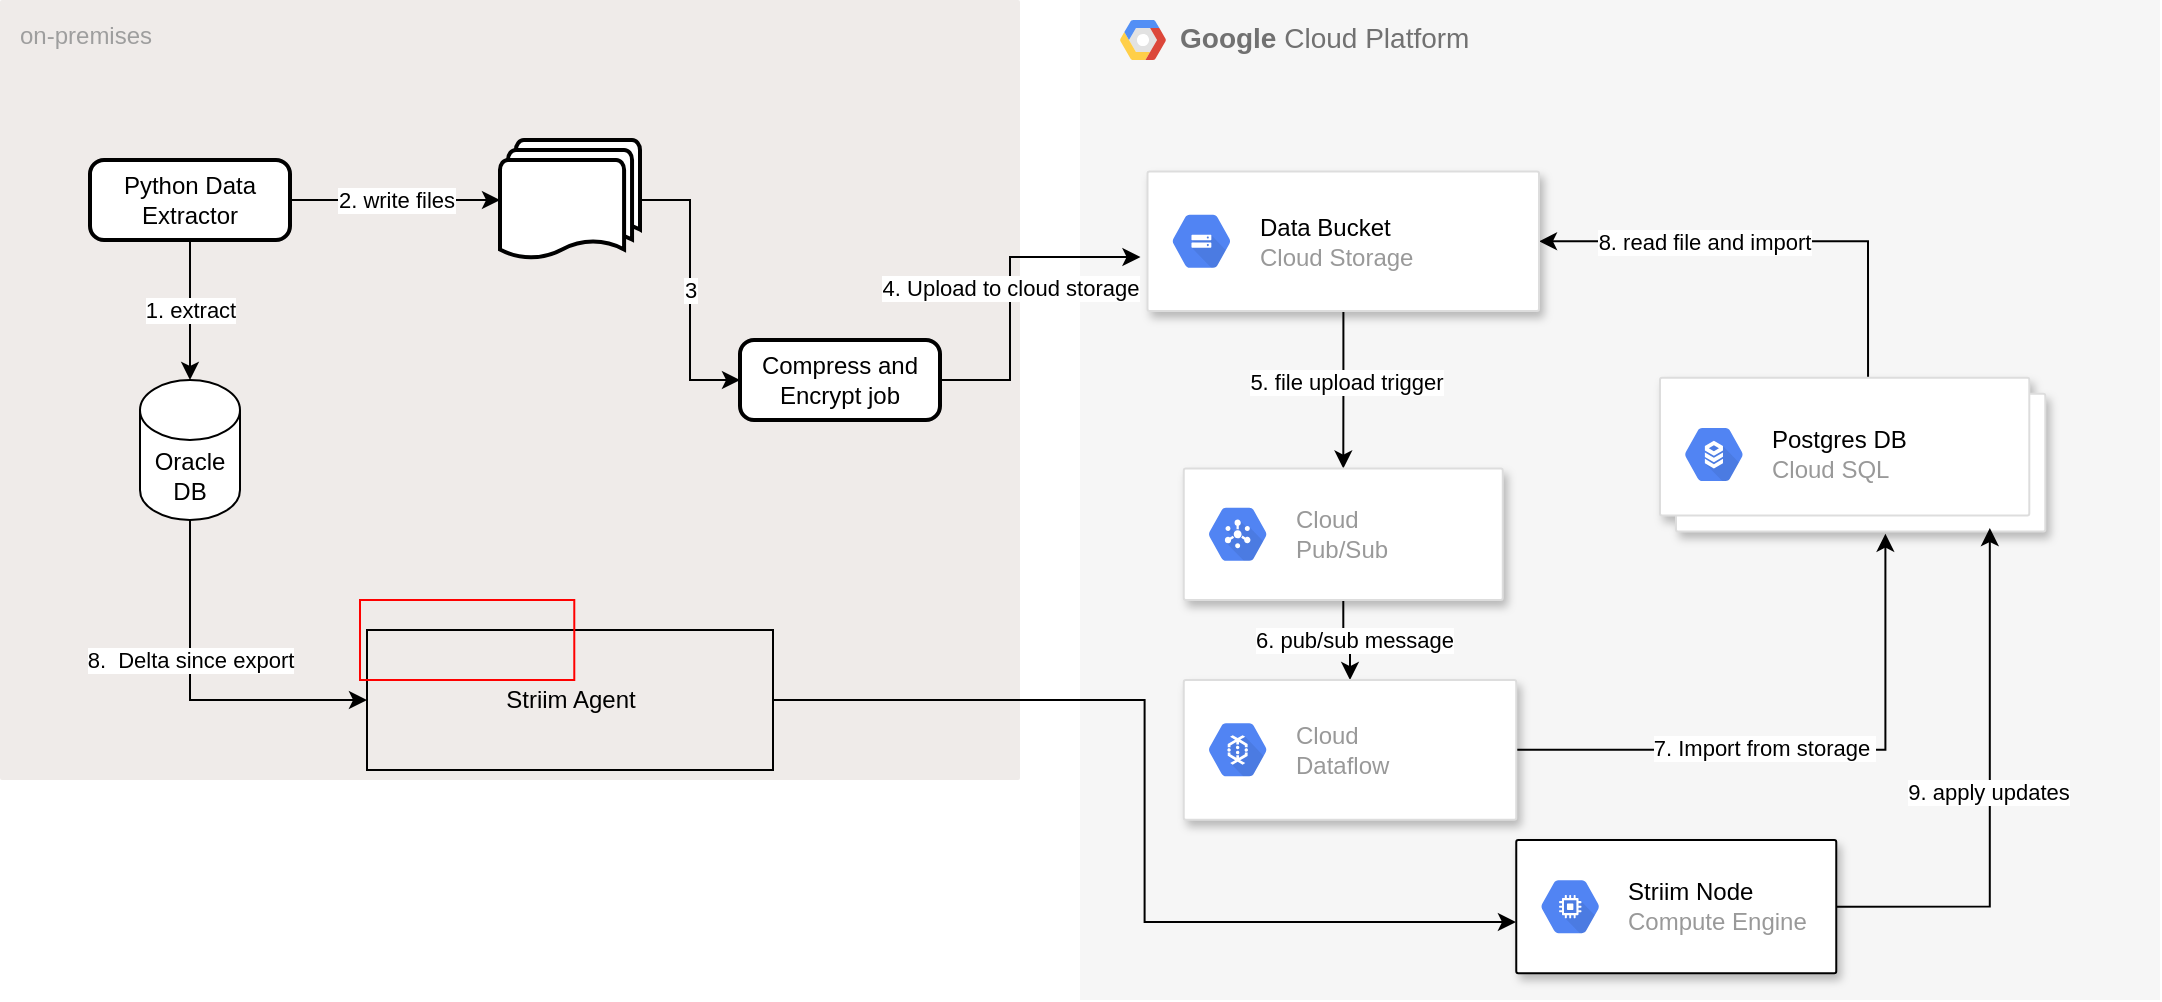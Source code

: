 <mxfile version="17.2.4" type="github">
  <diagram id="t_P3gsFaBcVCSj9vgDMI" name="Page-1">
    <mxGraphModel dx="2156" dy="794" grid="1" gridSize="10" guides="1" tooltips="1" connect="1" arrows="1" fold="1" page="1" pageScale="1" pageWidth="850" pageHeight="1100" math="0" shadow="0">
      <root>
        <mxCell id="0" />
        <mxCell id="1" parent="0" />
        <mxCell id="iIBV2gQS5b1Jp9MgBIpt-1" value="on-premises" style="sketch=0;points=[[0,0,0],[0.25,0,0],[0.5,0,0],[0.75,0,0],[1,0,0],[1,0.25,0],[1,0.5,0],[1,0.75,0],[1,1,0],[0.75,1,0],[0.5,1,0],[0.25,1,0],[0,1,0],[0,0.75,0],[0,0.5,0],[0,0.25,0]];rounded=1;absoluteArcSize=1;arcSize=2;html=1;strokeColor=none;gradientColor=none;shadow=0;dashed=0;fontSize=12;fontColor=#9E9E9E;align=left;verticalAlign=top;spacing=10;spacingTop=-4;fillColor=#EFEBE9;" vertex="1" parent="1">
          <mxGeometry x="-240" y="140" width="510" height="390" as="geometry" />
        </mxCell>
        <mxCell id="iIBV2gQS5b1Jp9MgBIpt-2" value="&lt;b&gt;Google &lt;/b&gt;Cloud Platform" style="fillColor=#F6F6F6;strokeColor=none;shadow=0;gradientColor=none;fontSize=14;align=left;spacing=10;fontColor=#717171;9E9E9E;verticalAlign=top;spacingTop=-4;fontStyle=0;spacingLeft=40;html=1;" vertex="1" parent="1">
          <mxGeometry x="300" y="140" width="540" height="500" as="geometry" />
        </mxCell>
        <mxCell id="iIBV2gQS5b1Jp9MgBIpt-3" value="" style="shape=mxgraph.gcp2.google_cloud_platform;fillColor=#F6F6F6;strokeColor=none;shadow=0;gradientColor=none;" vertex="1" parent="iIBV2gQS5b1Jp9MgBIpt-2">
          <mxGeometry width="23" height="20" relative="1" as="geometry">
            <mxPoint x="20" y="10" as="offset" />
          </mxGeometry>
        </mxCell>
        <mxCell id="iIBV2gQS5b1Jp9MgBIpt-18" style="edgeStyle=orthogonalEdgeStyle;rounded=0;orthogonalLoop=1;jettySize=auto;html=1;entryX=1;entryY=0.5;entryDx=0;entryDy=0;exitX=0.54;exitY=0;exitDx=0;exitDy=0;exitPerimeter=0;" edge="1" parent="iIBV2gQS5b1Jp9MgBIpt-2" source="iIBV2gQS5b1Jp9MgBIpt-5" target="iIBV2gQS5b1Jp9MgBIpt-7">
          <mxGeometry relative="1" as="geometry" />
        </mxCell>
        <mxCell id="iIBV2gQS5b1Jp9MgBIpt-19" value="8. read file and import" style="edgeLabel;html=1;align=center;verticalAlign=middle;resizable=0;points=[];" vertex="1" connectable="0" parent="iIBV2gQS5b1Jp9MgBIpt-18">
          <mxGeometry x="0.515" relative="1" as="geometry">
            <mxPoint x="26" as="offset" />
          </mxGeometry>
        </mxCell>
        <mxCell id="iIBV2gQS5b1Jp9MgBIpt-5" value="" style="shape=mxgraph.gcp2.doubleRect;strokeColor=#dddddd;shadow=1;strokeWidth=1;" vertex="1" parent="iIBV2gQS5b1Jp9MgBIpt-2">
          <mxGeometry x="290" y="188.889" width="192.65" height="76.822" as="geometry" />
        </mxCell>
        <mxCell id="iIBV2gQS5b1Jp9MgBIpt-6" value="&lt;font color=&quot;#000000&quot;&gt;Postgres DB&lt;/font&gt;&lt;br&gt;Cloud SQL" style="sketch=0;dashed=0;connectable=0;html=1;fillColor=#5184F3;strokeColor=none;shape=mxgraph.gcp2.hexIcon;prIcon=cloud_sql;part=1;labelPosition=right;verticalLabelPosition=middle;align=left;verticalAlign=middle;spacingLeft=5;fontColor=#999999;fontSize=12;" vertex="1" parent="iIBV2gQS5b1Jp9MgBIpt-5">
          <mxGeometry y="0.5" width="44" height="39" relative="1" as="geometry">
            <mxPoint x="5" y="-19.5" as="offset" />
          </mxGeometry>
        </mxCell>
        <mxCell id="iIBV2gQS5b1Jp9MgBIpt-11" style="edgeStyle=orthogonalEdgeStyle;rounded=0;orthogonalLoop=1;jettySize=auto;html=1;" edge="1" parent="iIBV2gQS5b1Jp9MgBIpt-2" source="iIBV2gQS5b1Jp9MgBIpt-7" target="iIBV2gQS5b1Jp9MgBIpt-9">
          <mxGeometry relative="1" as="geometry" />
        </mxCell>
        <mxCell id="iIBV2gQS5b1Jp9MgBIpt-12" value="5. file upload trigger" style="edgeLabel;html=1;align=center;verticalAlign=middle;resizable=0;points=[];" vertex="1" connectable="0" parent="iIBV2gQS5b1Jp9MgBIpt-11">
          <mxGeometry x="-0.097" y="1" relative="1" as="geometry">
            <mxPoint as="offset" />
          </mxGeometry>
        </mxCell>
        <mxCell id="iIBV2gQS5b1Jp9MgBIpt-7" value="" style="strokeColor=#dddddd;shadow=1;strokeWidth=1;rounded=1;absoluteArcSize=1;arcSize=2;" vertex="1" parent="iIBV2gQS5b1Jp9MgBIpt-2">
          <mxGeometry x="33.75" y="85.711" width="195.75" height="69.844" as="geometry" />
        </mxCell>
        <mxCell id="iIBV2gQS5b1Jp9MgBIpt-8" value="&lt;font color=&quot;#000000&quot;&gt;Data Bucket&lt;/font&gt;&lt;br&gt;Cloud Storage" style="sketch=0;dashed=0;connectable=0;html=1;fillColor=#5184F3;strokeColor=none;shape=mxgraph.gcp2.hexIcon;prIcon=cloud_storage;part=1;labelPosition=right;verticalLabelPosition=middle;align=left;verticalAlign=middle;spacingLeft=5;fontColor=#999999;fontSize=12;" vertex="1" parent="iIBV2gQS5b1Jp9MgBIpt-7">
          <mxGeometry y="0.5" width="44" height="39" relative="1" as="geometry">
            <mxPoint x="5" y="-19.5" as="offset" />
          </mxGeometry>
        </mxCell>
        <mxCell id="iIBV2gQS5b1Jp9MgBIpt-15" style="edgeStyle=orthogonalEdgeStyle;rounded=0;orthogonalLoop=1;jettySize=auto;html=1;entryX=0.5;entryY=0;entryDx=0;entryDy=0;" edge="1" parent="iIBV2gQS5b1Jp9MgBIpt-2" source="iIBV2gQS5b1Jp9MgBIpt-9" target="iIBV2gQS5b1Jp9MgBIpt-13">
          <mxGeometry relative="1" as="geometry" />
        </mxCell>
        <mxCell id="iIBV2gQS5b1Jp9MgBIpt-27" value="6. pub/sub message" style="edgeLabel;html=1;align=center;verticalAlign=middle;resizable=0;points=[];" vertex="1" connectable="0" parent="iIBV2gQS5b1Jp9MgBIpt-15">
          <mxGeometry x="0.095" y="2" relative="1" as="geometry">
            <mxPoint as="offset" />
          </mxGeometry>
        </mxCell>
        <mxCell id="iIBV2gQS5b1Jp9MgBIpt-9" value="" style="strokeColor=#dddddd;shadow=1;strokeWidth=1;rounded=1;absoluteArcSize=1;arcSize=2;" vertex="1" parent="iIBV2gQS5b1Jp9MgBIpt-2">
          <mxGeometry x="51.88" y="234.289" width="159.5" height="65.711" as="geometry" />
        </mxCell>
        <mxCell id="iIBV2gQS5b1Jp9MgBIpt-10" value="Cloud&#xa;Pub/Sub" style="sketch=0;dashed=0;connectable=0;html=1;fillColor=#5184F3;strokeColor=none;shape=mxgraph.gcp2.hexIcon;prIcon=cloud_pubsub;part=1;labelPosition=right;verticalLabelPosition=middle;align=left;verticalAlign=middle;spacingLeft=5;fontColor=#999999;fontSize=12;" vertex="1" parent="iIBV2gQS5b1Jp9MgBIpt-9">
          <mxGeometry y="0.5" width="44" height="39" relative="1" as="geometry">
            <mxPoint x="5" y="-19.5" as="offset" />
          </mxGeometry>
        </mxCell>
        <mxCell id="iIBV2gQS5b1Jp9MgBIpt-16" style="edgeStyle=orthogonalEdgeStyle;rounded=0;orthogonalLoop=1;jettySize=auto;html=1;entryX=0.585;entryY=1.015;entryDx=0;entryDy=0;entryPerimeter=0;" edge="1" parent="iIBV2gQS5b1Jp9MgBIpt-2" source="iIBV2gQS5b1Jp9MgBIpt-13" target="iIBV2gQS5b1Jp9MgBIpt-5">
          <mxGeometry relative="1" as="geometry" />
        </mxCell>
        <mxCell id="iIBV2gQS5b1Jp9MgBIpt-17" value="7. Import from storage&amp;nbsp;" style="edgeLabel;html=1;align=center;verticalAlign=middle;resizable=0;points=[];" vertex="1" connectable="0" parent="iIBV2gQS5b1Jp9MgBIpt-16">
          <mxGeometry x="-0.155" y="1" relative="1" as="geometry">
            <mxPoint as="offset" />
          </mxGeometry>
        </mxCell>
        <mxCell id="iIBV2gQS5b1Jp9MgBIpt-13" value="" style="strokeColor=#dddddd;shadow=1;strokeWidth=1;rounded=1;absoluteArcSize=1;arcSize=2;" vertex="1" parent="iIBV2gQS5b1Jp9MgBIpt-2">
          <mxGeometry x="51.88" y="340.001" width="166.25" height="69.844" as="geometry" />
        </mxCell>
        <mxCell id="iIBV2gQS5b1Jp9MgBIpt-14" value="Cloud&#xa;Dataflow" style="sketch=0;dashed=0;connectable=0;html=1;fillColor=#5184F3;strokeColor=none;shape=mxgraph.gcp2.hexIcon;prIcon=cloud_dataflow;part=1;labelPosition=right;verticalLabelPosition=middle;align=left;verticalAlign=middle;spacingLeft=5;fontColor=#999999;fontSize=12;" vertex="1" parent="iIBV2gQS5b1Jp9MgBIpt-13">
          <mxGeometry y="0.5" width="44" height="39" relative="1" as="geometry">
            <mxPoint x="5" y="-19.5" as="offset" />
          </mxGeometry>
        </mxCell>
        <mxCell id="iIBV2gQS5b1Jp9MgBIpt-35" style="edgeStyle=orthogonalEdgeStyle;rounded=0;orthogonalLoop=1;jettySize=auto;html=1;entryX=0.856;entryY=0.978;entryDx=0;entryDy=0;entryPerimeter=0;exitX=1;exitY=0.5;exitDx=0;exitDy=0;" edge="1" parent="iIBV2gQS5b1Jp9MgBIpt-2" source="iIBV2gQS5b1Jp9MgBIpt-29" target="iIBV2gQS5b1Jp9MgBIpt-5">
          <mxGeometry relative="1" as="geometry" />
        </mxCell>
        <mxCell id="iIBV2gQS5b1Jp9MgBIpt-36" value="9. apply updates" style="edgeLabel;html=1;align=center;verticalAlign=middle;resizable=0;points=[];" vertex="1" connectable="0" parent="iIBV2gQS5b1Jp9MgBIpt-35">
          <mxGeometry x="0.008" y="1" relative="1" as="geometry">
            <mxPoint as="offset" />
          </mxGeometry>
        </mxCell>
        <mxCell id="iIBV2gQS5b1Jp9MgBIpt-29" value="" style="shadow=1;strokeWidth=1;rounded=1;absoluteArcSize=1;arcSize=2;" vertex="1" parent="iIBV2gQS5b1Jp9MgBIpt-2">
          <mxGeometry x="218.13" y="420.003" width="160" height="66.667" as="geometry" />
        </mxCell>
        <mxCell id="iIBV2gQS5b1Jp9MgBIpt-30" value="&lt;font color=&quot;#000000&quot;&gt;Striim Node&lt;/font&gt;&lt;br&gt;Compute Engine" style="sketch=0;dashed=0;connectable=0;html=1;fillColor=#5184F3;strokeColor=none;shape=mxgraph.gcp2.hexIcon;prIcon=compute_engine;part=1;labelPosition=right;verticalLabelPosition=middle;align=left;verticalAlign=middle;spacingLeft=5;fontColor=#999999;fontSize=12;" vertex="1" parent="iIBV2gQS5b1Jp9MgBIpt-29">
          <mxGeometry y="0.5" width="44" height="39" relative="1" as="geometry">
            <mxPoint x="5" y="-19.5" as="offset" />
          </mxGeometry>
        </mxCell>
        <mxCell id="iIBV2gQS5b1Jp9MgBIpt-32" style="edgeStyle=orthogonalEdgeStyle;rounded=0;orthogonalLoop=1;jettySize=auto;html=1;entryX=0;entryY=0.5;entryDx=0;entryDy=0;exitX=0.5;exitY=1;exitDx=0;exitDy=0;exitPerimeter=0;" edge="1" parent="1" source="iIBV2gQS5b1Jp9MgBIpt-4" target="iIBV2gQS5b1Jp9MgBIpt-31">
          <mxGeometry relative="1" as="geometry" />
        </mxCell>
        <mxCell id="iIBV2gQS5b1Jp9MgBIpt-33" value="8.&amp;nbsp; Delta since export" style="edgeLabel;html=1;align=center;verticalAlign=middle;resizable=0;points=[];" vertex="1" connectable="0" parent="iIBV2gQS5b1Jp9MgBIpt-32">
          <mxGeometry x="0.244" relative="1" as="geometry">
            <mxPoint x="-21" y="-20" as="offset" />
          </mxGeometry>
        </mxCell>
        <mxCell id="iIBV2gQS5b1Jp9MgBIpt-4" value="Oracle DB" style="shape=cylinder3;whiteSpace=wrap;html=1;boundedLbl=1;backgroundOutline=1;size=15;" vertex="1" parent="1">
          <mxGeometry x="-170" y="330" width="50" height="70" as="geometry" />
        </mxCell>
        <mxCell id="iIBV2gQS5b1Jp9MgBIpt-21" value="1. extract" style="edgeStyle=orthogonalEdgeStyle;rounded=0;orthogonalLoop=1;jettySize=auto;html=1;exitX=0.5;exitY=1;exitDx=0;exitDy=0;" edge="1" parent="1" source="iIBV2gQS5b1Jp9MgBIpt-20" target="iIBV2gQS5b1Jp9MgBIpt-4">
          <mxGeometry relative="1" as="geometry" />
        </mxCell>
        <mxCell id="iIBV2gQS5b1Jp9MgBIpt-23" value="2. write files" style="edgeStyle=orthogonalEdgeStyle;rounded=0;orthogonalLoop=1;jettySize=auto;html=1;exitX=1;exitY=0.5;exitDx=0;exitDy=0;entryX=0;entryY=0.5;entryDx=0;entryDy=0;entryPerimeter=0;" edge="1" parent="1" source="iIBV2gQS5b1Jp9MgBIpt-20" target="iIBV2gQS5b1Jp9MgBIpt-22">
          <mxGeometry relative="1" as="geometry" />
        </mxCell>
        <mxCell id="iIBV2gQS5b1Jp9MgBIpt-20" value="Python Data Extractor" style="rounded=1;whiteSpace=wrap;html=1;absoluteArcSize=1;arcSize=14;strokeWidth=2;" vertex="1" parent="1">
          <mxGeometry x="-195" y="220" width="100" height="40" as="geometry" />
        </mxCell>
        <mxCell id="iIBV2gQS5b1Jp9MgBIpt-25" value="3" style="edgeStyle=orthogonalEdgeStyle;rounded=0;orthogonalLoop=1;jettySize=auto;html=1;entryX=0;entryY=0.5;entryDx=0;entryDy=0;" edge="1" parent="1" source="iIBV2gQS5b1Jp9MgBIpt-22" target="iIBV2gQS5b1Jp9MgBIpt-24">
          <mxGeometry relative="1" as="geometry" />
        </mxCell>
        <mxCell id="iIBV2gQS5b1Jp9MgBIpt-22" value="" style="strokeWidth=2;html=1;shape=mxgraph.flowchart.multi-document;whiteSpace=wrap;" vertex="1" parent="1">
          <mxGeometry x="10" y="210" width="70" height="60" as="geometry" />
        </mxCell>
        <mxCell id="iIBV2gQS5b1Jp9MgBIpt-26" value="4. Upload to cloud storage" style="edgeStyle=orthogonalEdgeStyle;rounded=0;orthogonalLoop=1;jettySize=auto;html=1;entryX=0.056;entryY=0.257;entryDx=0;entryDy=0;entryPerimeter=0;" edge="1" parent="1" source="iIBV2gQS5b1Jp9MgBIpt-24" target="iIBV2gQS5b1Jp9MgBIpt-2">
          <mxGeometry relative="1" as="geometry" />
        </mxCell>
        <mxCell id="iIBV2gQS5b1Jp9MgBIpt-24" value="Compress and Encrypt job" style="rounded=1;whiteSpace=wrap;html=1;absoluteArcSize=1;arcSize=14;strokeWidth=2;" vertex="1" parent="1">
          <mxGeometry x="130" y="310" width="100" height="40" as="geometry" />
        </mxCell>
        <mxCell id="iIBV2gQS5b1Jp9MgBIpt-34" style="edgeStyle=orthogonalEdgeStyle;rounded=0;orthogonalLoop=1;jettySize=auto;html=1;entryX=-0.001;entryY=0.615;entryDx=0;entryDy=0;entryPerimeter=0;" edge="1" parent="1" source="iIBV2gQS5b1Jp9MgBIpt-31" target="iIBV2gQS5b1Jp9MgBIpt-29">
          <mxGeometry relative="1" as="geometry" />
        </mxCell>
        <mxCell id="iIBV2gQS5b1Jp9MgBIpt-31" value="Striim Agent" style="rounded=0;whiteSpace=wrap;html=1;fillColor=none;" vertex="1" parent="1">
          <mxGeometry x="-56.5" y="455" width="203" height="70" as="geometry" />
        </mxCell>
        <mxCell id="iIBV2gQS5b1Jp9MgBIpt-28" value="" style="shape=image;verticalLabelPosition=bottom;labelBackgroundColor=default;verticalAlign=top;aspect=fixed;imageAspect=0;image=https://cdn-ankpc.nitrocdn.com/CXPATxiuOnLCmBDTxjvMhJHZsrQOcxUs/assets/static/optimized/rev-6fcce57/striim-prd-media/wp-content/uploads/2020/12/04103643/striim_white_logo.png;imageBorder=#FF0000;" vertex="1" parent="1">
          <mxGeometry x="-60" y="440" width="107.14" height="40" as="geometry" />
        </mxCell>
      </root>
    </mxGraphModel>
  </diagram>
</mxfile>
